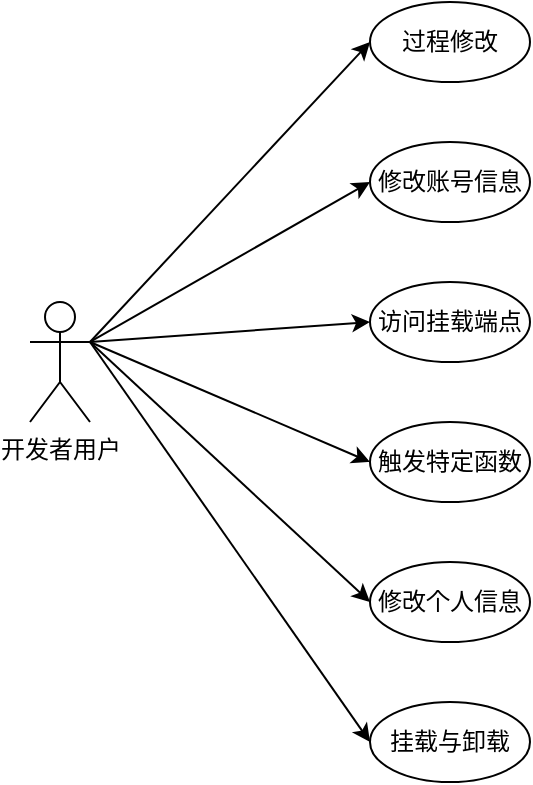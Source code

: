 <mxfile version="20.3.0" type="device"><diagram id="0CAJYTYnbj2wOeKxY2pl" name="第 1 页"><mxGraphModel dx="1038" dy="649" grid="1" gridSize="10" guides="1" tooltips="1" connect="1" arrows="1" fold="1" page="1" pageScale="1" pageWidth="827" pageHeight="1169" math="0" shadow="0"><root><mxCell id="0"/><mxCell id="1" parent="0"/><mxCell id="vHhVEQ9TyZFBQPK312tX-1" style="rounded=0;orthogonalLoop=1;jettySize=auto;html=1;exitX=1;exitY=0.333;exitDx=0;exitDy=0;exitPerimeter=0;entryX=0;entryY=0.5;entryDx=0;entryDy=0;" parent="1" source="vHhVEQ9TyZFBQPK312tX-5" target="vHhVEQ9TyZFBQPK312tX-6" edge="1"><mxGeometry relative="1" as="geometry"/></mxCell><mxCell id="vHhVEQ9TyZFBQPK312tX-2" style="edgeStyle=none;rounded=0;orthogonalLoop=1;jettySize=auto;html=1;exitX=1;exitY=0.333;exitDx=0;exitDy=0;exitPerimeter=0;entryX=0;entryY=0.5;entryDx=0;entryDy=0;" parent="1" source="vHhVEQ9TyZFBQPK312tX-5" target="vHhVEQ9TyZFBQPK312tX-7" edge="1"><mxGeometry relative="1" as="geometry"/></mxCell><mxCell id="vHhVEQ9TyZFBQPK312tX-3" style="edgeStyle=none;rounded=0;orthogonalLoop=1;jettySize=auto;html=1;exitX=1;exitY=0.333;exitDx=0;exitDy=0;exitPerimeter=0;entryX=0;entryY=0.5;entryDx=0;entryDy=0;" parent="1" source="vHhVEQ9TyZFBQPK312tX-5" target="vHhVEQ9TyZFBQPK312tX-8" edge="1"><mxGeometry relative="1" as="geometry"/></mxCell><mxCell id="vHhVEQ9TyZFBQPK312tX-4" style="edgeStyle=none;rounded=0;orthogonalLoop=1;jettySize=auto;html=1;exitX=1;exitY=0.333;exitDx=0;exitDy=0;exitPerimeter=0;entryX=0;entryY=0.5;entryDx=0;entryDy=0;" parent="1" source="vHhVEQ9TyZFBQPK312tX-5" target="vHhVEQ9TyZFBQPK312tX-9" edge="1"><mxGeometry relative="1" as="geometry"/></mxCell><mxCell id="vHhVEQ9TyZFBQPK312tX-13" style="rounded=0;orthogonalLoop=1;jettySize=auto;html=1;exitX=1;exitY=0.333;exitDx=0;exitDy=0;exitPerimeter=0;entryX=0;entryY=0.5;entryDx=0;entryDy=0;" parent="1" source="vHhVEQ9TyZFBQPK312tX-5" target="vHhVEQ9TyZFBQPK312tX-10" edge="1"><mxGeometry relative="1" as="geometry"/></mxCell><mxCell id="vHhVEQ9TyZFBQPK312tX-14" style="edgeStyle=none;rounded=0;orthogonalLoop=1;jettySize=auto;html=1;exitX=1;exitY=0.333;exitDx=0;exitDy=0;exitPerimeter=0;entryX=0;entryY=0.5;entryDx=0;entryDy=0;" parent="1" source="vHhVEQ9TyZFBQPK312tX-5" target="vHhVEQ9TyZFBQPK312tX-12" edge="1"><mxGeometry relative="1" as="geometry"/></mxCell><mxCell id="vHhVEQ9TyZFBQPK312tX-5" value="开发者用户" style="shape=umlActor;verticalLabelPosition=bottom;verticalAlign=top;html=1;outlineConnect=0;" parent="1" vertex="1"><mxGeometry x="80" y="200" width="30" height="60" as="geometry"/></mxCell><mxCell id="vHhVEQ9TyZFBQPK312tX-6" value="修改账号信息" style="ellipse;whiteSpace=wrap;html=1;" parent="1" vertex="1"><mxGeometry x="250" y="120" width="80" height="40" as="geometry"/></mxCell><mxCell id="vHhVEQ9TyZFBQPK312tX-7" value="访问挂载端点" style="ellipse;whiteSpace=wrap;html=1;" parent="1" vertex="1"><mxGeometry x="250" y="190" width="80" height="40" as="geometry"/></mxCell><mxCell id="vHhVEQ9TyZFBQPK312tX-8" value="触发特定函数" style="ellipse;whiteSpace=wrap;html=1;" parent="1" vertex="1"><mxGeometry x="250" y="260" width="80" height="40" as="geometry"/></mxCell><mxCell id="vHhVEQ9TyZFBQPK312tX-9" value="修改个人信息" style="ellipse;whiteSpace=wrap;html=1;" parent="1" vertex="1"><mxGeometry x="250" y="330" width="80" height="40" as="geometry"/></mxCell><mxCell id="vHhVEQ9TyZFBQPK312tX-10" value="过程修改" style="ellipse;whiteSpace=wrap;html=1;" parent="1" vertex="1"><mxGeometry x="250" y="50" width="80" height="40" as="geometry"/></mxCell><mxCell id="vHhVEQ9TyZFBQPK312tX-12" value="挂载与卸载" style="ellipse;whiteSpace=wrap;html=1;" parent="1" vertex="1"><mxGeometry x="250" y="400" width="80" height="40" as="geometry"/></mxCell></root></mxGraphModel></diagram></mxfile>